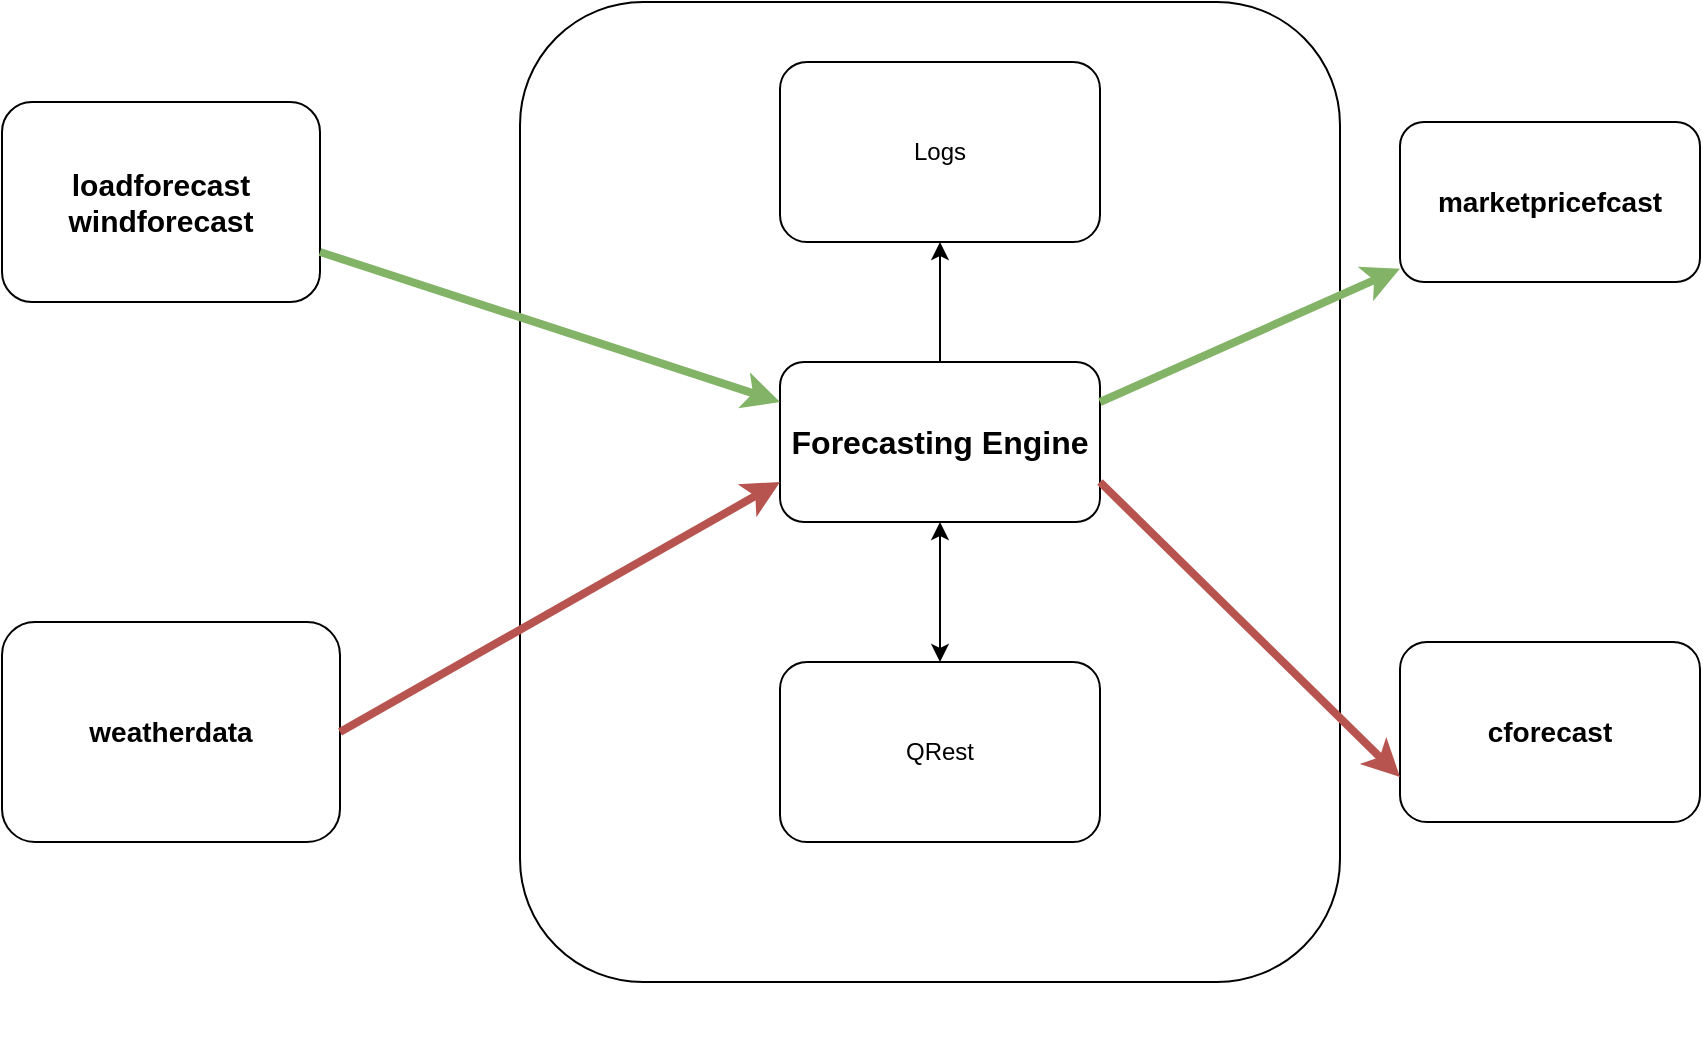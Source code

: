 <mxfile version="14.3.0" type="github">
  <diagram id="a-bHq1KkwQbsTztBTE07" name="Page-1">
    <mxGraphModel dx="868" dy="488" grid="1" gridSize="10" guides="1" tooltips="1" connect="1" arrows="1" fold="1" page="1" pageScale="1" pageWidth="827" pageHeight="1169" math="0" shadow="0">
      <root>
        <mxCell id="0" />
        <mxCell id="1" parent="0" />
        <mxCell id="Kt-GRtBH2peXFJSDINZT-5" value="&lt;font style=&quot;font-size: 14px&quot;&gt;&lt;b&gt;weatherdata&lt;/b&gt;&lt;/font&gt;" style="rounded=1;whiteSpace=wrap;html=1;" parent="1" vertex="1">
          <mxGeometry x="51" y="320" width="169" height="110" as="geometry" />
        </mxCell>
        <mxCell id="Kt-GRtBH2peXFJSDINZT-6" value="&lt;font style=&quot;font-size: 15px&quot;&gt;&lt;b&gt;loadforecast&lt;br&gt;windforecast&lt;/b&gt;&lt;/font&gt;" style="rounded=1;whiteSpace=wrap;html=1;" parent="1" vertex="1">
          <mxGeometry x="51" y="60" width="159" height="100" as="geometry" />
        </mxCell>
        <mxCell id="QDE64ggSZwjZivFJymg_-15" value="" style="group" parent="1" vertex="1" connectable="0">
          <mxGeometry x="310" y="10" width="590" height="528.884" as="geometry" />
        </mxCell>
        <mxCell id="Kt-GRtBH2peXFJSDINZT-1" value="" style="rounded=1;whiteSpace=wrap;html=1;direction=south;" parent="QDE64ggSZwjZivFJymg_-15" vertex="1">
          <mxGeometry width="410" height="490.0" as="geometry" />
        </mxCell>
        <mxCell id="QDE64ggSZwjZivFJymg_-30" value="QRest" style="rounded=1;whiteSpace=wrap;html=1;" parent="QDE64ggSZwjZivFJymg_-15" vertex="1">
          <mxGeometry x="130" y="330" width="160" height="90" as="geometry" />
        </mxCell>
        <mxCell id="QDE64ggSZwjZivFJymg_-37" value="Logs" style="rounded=1;whiteSpace=wrap;html=1;" parent="QDE64ggSZwjZivFJymg_-15" vertex="1">
          <mxGeometry x="130" y="30" width="160" height="90" as="geometry" />
        </mxCell>
        <mxCell id="Su9MEF37IW_ohnqQTnP7-1" value="&lt;font style=&quot;font-size: 16px&quot;&gt;&lt;b&gt;Forecasting Engine&lt;/b&gt;&lt;/font&gt;" style="rounded=1;whiteSpace=wrap;html=1;" parent="QDE64ggSZwjZivFJymg_-15" vertex="1">
          <mxGeometry x="130" y="180" width="160" height="80" as="geometry" />
        </mxCell>
        <mxCell id="QDE64ggSZwjZivFJymg_-17" value="" style="endArrow=classic;html=1;exitX=0.5;exitY=0;exitDx=0;exitDy=0;" parent="QDE64ggSZwjZivFJymg_-15" source="Su9MEF37IW_ohnqQTnP7-1" target="QDE64ggSZwjZivFJymg_-37" edge="1">
          <mxGeometry width="50" height="50" relative="1" as="geometry">
            <mxPoint x="200" y="119" as="sourcePoint" />
            <mxPoint x="220" y="250" as="targetPoint" />
          </mxGeometry>
        </mxCell>
        <mxCell id="Kt-GRtBH2peXFJSDINZT-9" value="&lt;b&gt;&lt;font style=&quot;font-size: 14px&quot;&gt;cforecast&lt;/font&gt;&lt;/b&gt;" style="rounded=1;whiteSpace=wrap;html=1;" parent="QDE64ggSZwjZivFJymg_-15" vertex="1">
          <mxGeometry x="440" y="320" width="150" height="90" as="geometry" />
        </mxCell>
        <mxCell id="Kt-GRtBH2peXFJSDINZT-8" value="&lt;b&gt;&lt;font style=&quot;font-size: 14px&quot;&gt;marketpricefcast&lt;/font&gt;&lt;/b&gt;" style="rounded=1;whiteSpace=wrap;html=1;" parent="QDE64ggSZwjZivFJymg_-15" vertex="1">
          <mxGeometry x="440" y="60" width="150" height="80" as="geometry" />
        </mxCell>
        <mxCell id="Su9MEF37IW_ohnqQTnP7-3" value="" style="endArrow=classic;html=1;exitX=1;exitY=0.25;exitDx=0;exitDy=0;fillColor=#d5e8d4;strokeColor=#82b366;strokeWidth=4;" parent="QDE64ggSZwjZivFJymg_-15" source="Su9MEF37IW_ohnqQTnP7-1" target="Kt-GRtBH2peXFJSDINZT-8" edge="1">
          <mxGeometry width="50" height="50" relative="1" as="geometry">
            <mxPoint x="190" y="280" as="sourcePoint" />
            <mxPoint x="240" y="230" as="targetPoint" />
          </mxGeometry>
        </mxCell>
        <mxCell id="Su9MEF37IW_ohnqQTnP7-4" value="" style="endArrow=classic;html=1;entryX=0;entryY=0.75;entryDx=0;entryDy=0;exitX=1;exitY=0.75;exitDx=0;exitDy=0;fillColor=#f8cecc;strokeWidth=4;strokeColor=#B85450;" parent="QDE64ggSZwjZivFJymg_-15" source="Su9MEF37IW_ohnqQTnP7-1" target="Kt-GRtBH2peXFJSDINZT-9" edge="1">
          <mxGeometry width="50" height="50" relative="1" as="geometry">
            <mxPoint x="190" y="280" as="sourcePoint" />
            <mxPoint x="240" y="230" as="targetPoint" />
          </mxGeometry>
        </mxCell>
        <mxCell id="LESRPOdLTNEJMWQcVYF7-1" value="" style="endArrow=classic;startArrow=classic;html=1;exitX=0.5;exitY=0;exitDx=0;exitDy=0;entryX=0.5;entryY=1;entryDx=0;entryDy=0;" parent="QDE64ggSZwjZivFJymg_-15" source="QDE64ggSZwjZivFJymg_-30" target="Su9MEF37IW_ohnqQTnP7-1" edge="1">
          <mxGeometry width="50" height="50" relative="1" as="geometry">
            <mxPoint x="110" y="270" as="sourcePoint" />
            <mxPoint x="160" y="220" as="targetPoint" />
            <Array as="points">
              <mxPoint x="210" y="300" />
            </Array>
          </mxGeometry>
        </mxCell>
        <mxCell id="QDE64ggSZwjZivFJymg_-6" value="" style="endArrow=classic;html=1;exitX=1;exitY=0.5;exitDx=0;exitDy=0;strokeWidth=4;strokeColor=#B85450;entryX=0;entryY=0.75;entryDx=0;entryDy=0;" parent="1" source="Kt-GRtBH2peXFJSDINZT-5" target="Su9MEF37IW_ohnqQTnP7-1" edge="1">
          <mxGeometry width="50" height="50" relative="1" as="geometry">
            <mxPoint x="180" y="408" as="sourcePoint" />
            <mxPoint x="115" y="450" as="targetPoint" />
          </mxGeometry>
        </mxCell>
        <mxCell id="QDE64ggSZwjZivFJymg_-28" value="" style="endArrow=classic;html=1;exitX=1;exitY=0.75;exitDx=0;exitDy=0;entryX=0;entryY=0.25;entryDx=0;entryDy=0;fillColor=#d5e8d4;strokeColor=#82b366;strokeWidth=4;" parent="1" source="Kt-GRtBH2peXFJSDINZT-6" target="Su9MEF37IW_ohnqQTnP7-1" edge="1">
          <mxGeometry width="50" height="50" relative="1" as="geometry">
            <mxPoint x="350" y="270" as="sourcePoint" />
            <mxPoint x="408.475" y="135.285" as="targetPoint" />
          </mxGeometry>
        </mxCell>
      </root>
    </mxGraphModel>
  </diagram>
</mxfile>
